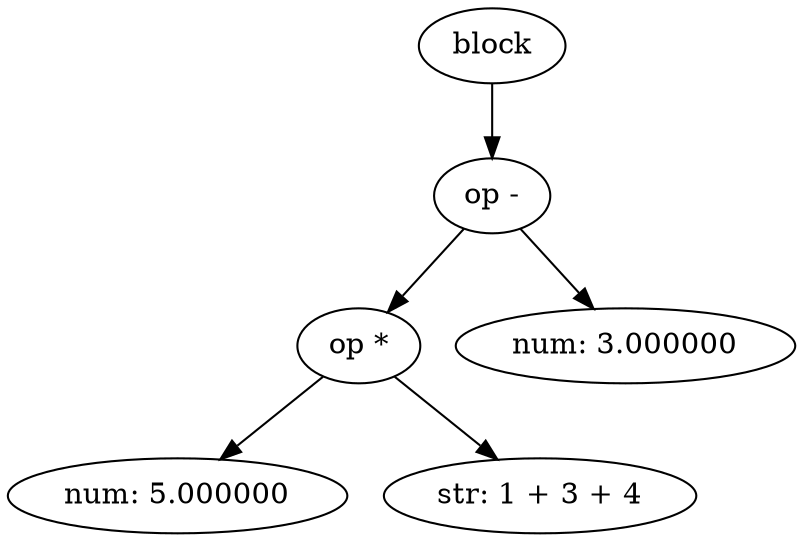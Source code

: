 digraph G {
0[label="block"];
1[label="num: 5.000000"];
2[label="op *"];
3[label="str: 1 + 3 + 4"];
4[label="op -"];
5[label="num: 3.000000"];
0->4 ;
2->1 ;
2->3 ;
4->2 ;
4->5 ;
}
